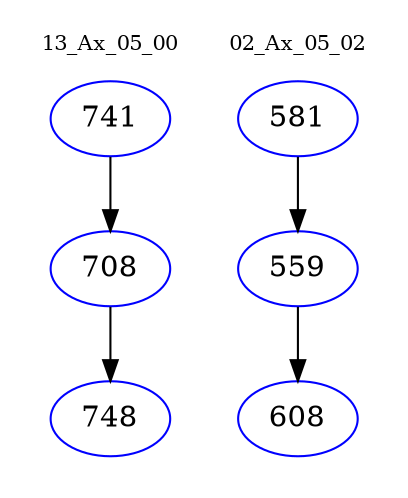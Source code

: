 digraph{
subgraph cluster_0 {
color = white
label = "13_Ax_05_00";
fontsize=10;
T0_741 [label="741", color="blue"]
T0_741 -> T0_708 [color="black"]
T0_708 [label="708", color="blue"]
T0_708 -> T0_748 [color="black"]
T0_748 [label="748", color="blue"]
}
subgraph cluster_1 {
color = white
label = "02_Ax_05_02";
fontsize=10;
T1_581 [label="581", color="blue"]
T1_581 -> T1_559 [color="black"]
T1_559 [label="559", color="blue"]
T1_559 -> T1_608 [color="black"]
T1_608 [label="608", color="blue"]
}
}
